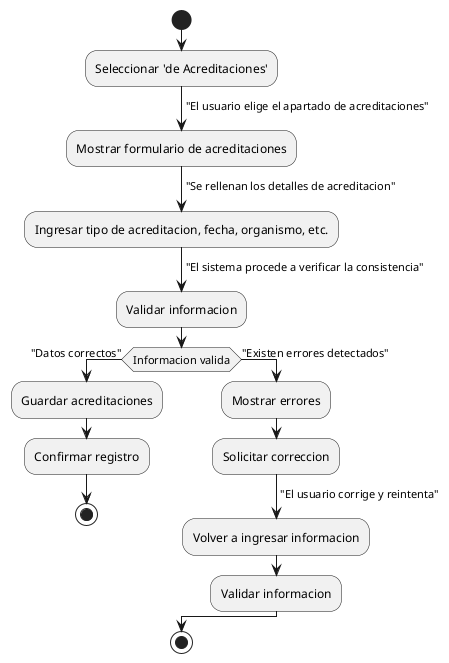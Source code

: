 @startuml

start
:Seleccionar 'de Acreditaciones';
-> "El usuario elige el apartado de acreditaciones";
:Mostrar formulario de acreditaciones;
-> "Se rellenan los detalles de acreditacion";
:Ingresar tipo de acreditacion, fecha, organismo, etc.;
-> "El sistema procede a verificar la consistencia";
:Validar informacion;

if (Informacion valida) then (Si)
  -> "Datos correctos";
  :Guardar acreditaciones;
  :Confirmar registro;
  stop
else (No)
  -> "Existen errores detectados";
  :Mostrar errores;
  :Solicitar correccion;
  -> "El usuario corrige y reintenta";
  :Volver a ingresar informacion;
  :Validar informacion;
endif

stop

@enduml
